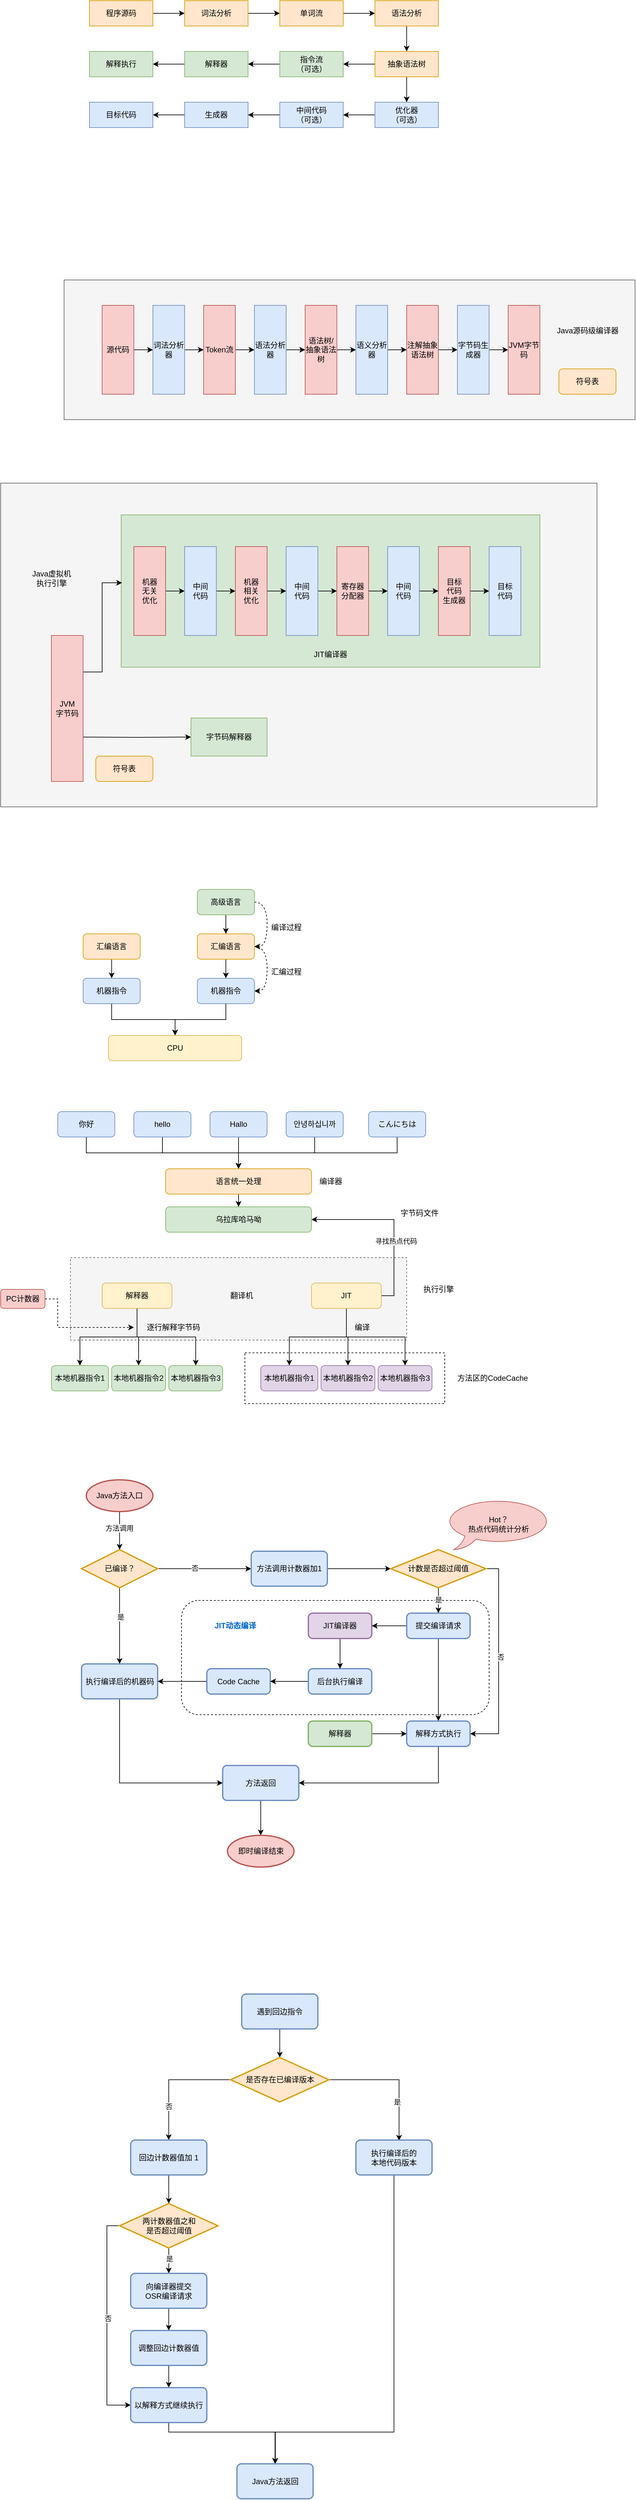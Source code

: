 <mxfile version="13.6.2" type="device"><diagram id="go1gYkBNi7mekRyV2t31" name="Page-1"><mxGraphModel dx="1216" dy="891" grid="1" gridSize="10" guides="1" tooltips="1" connect="1" arrows="1" fold="1" page="1" pageScale="1" pageWidth="2339" pageHeight="3300" math="0" shadow="0"><root><mxCell id="0"/><mxCell id="1" parent="0"/><mxCell id="W1w1KUkPGhlVldl9kh1I-125" value="" style="rounded=1;whiteSpace=wrap;html=1;dashed=1;fillColor=none;" vertex="1" parent="1"><mxGeometry x="335" y="2720" width="485" height="180" as="geometry"/></mxCell><mxCell id="W1w1KUkPGhlVldl9kh1I-91" value="" style="rounded=0;whiteSpace=wrap;html=1;dashed=1;" vertex="1" parent="1"><mxGeometry x="435" y="2330" width="315" height="80" as="geometry"/></mxCell><mxCell id="W1w1KUkPGhlVldl9kh1I-65" value="" style="rounded=0;whiteSpace=wrap;html=1;fillColor=#f5f5f5;strokeColor=#666666;fontColor=#333333;dashed=1;" vertex="1" parent="1"><mxGeometry x="160" y="2180" width="530" height="130" as="geometry"/></mxCell><mxCell id="W1w1KUkPGhlVldl9kh1I-28" value="" style="rounded=0;whiteSpace=wrap;html=1;fillColor=#f5f5f5;strokeColor=#666666;fontColor=#333333;" vertex="1" parent="1"><mxGeometry x="50" y="960" width="940" height="510" as="geometry"/></mxCell><mxCell id="W1w1KUkPGhlVldl9kh1I-18" value="" style="rounded=0;whiteSpace=wrap;html=1;fillColor=#d5e8d4;strokeColor=#82b366;" vertex="1" parent="1"><mxGeometry x="240" y="1010" width="660" height="240" as="geometry"/></mxCell><mxCell id="okV5NmHSchPtmJ52zsHj-53" value="" style="rounded=0;whiteSpace=wrap;html=1;fillColor=#f5f5f5;strokeColor=#666666;fontColor=#333333;" parent="1" vertex="1"><mxGeometry x="150" y="640" width="900" height="220" as="geometry"/></mxCell><mxCell id="okV5NmHSchPtmJ52zsHj-15" style="edgeStyle=orthogonalEdgeStyle;rounded=0;orthogonalLoop=1;jettySize=auto;html=1;exitX=1;exitY=0.5;exitDx=0;exitDy=0;entryX=0;entryY=0.5;entryDx=0;entryDy=0;" parent="1" source="okV5NmHSchPtmJ52zsHj-1" target="okV5NmHSchPtmJ52zsHj-4" edge="1"><mxGeometry relative="1" as="geometry"/></mxCell><mxCell id="okV5NmHSchPtmJ52zsHj-1" value="程序源码" style="rounded=0;whiteSpace=wrap;html=1;fillColor=#ffe6cc;strokeColor=#d79b00;" parent="1" vertex="1"><mxGeometry x="190" y="200" width="100" height="40" as="geometry"/></mxCell><mxCell id="okV5NmHSchPtmJ52zsHj-16" style="edgeStyle=orthogonalEdgeStyle;rounded=0;orthogonalLoop=1;jettySize=auto;html=1;exitX=1;exitY=0.5;exitDx=0;exitDy=0;entryX=0;entryY=0.5;entryDx=0;entryDy=0;" parent="1" source="okV5NmHSchPtmJ52zsHj-4" target="okV5NmHSchPtmJ52zsHj-5" edge="1"><mxGeometry relative="1" as="geometry"/></mxCell><mxCell id="okV5NmHSchPtmJ52zsHj-4" value="词法分析" style="rounded=0;whiteSpace=wrap;html=1;fillColor=#ffe6cc;strokeColor=#d79b00;" parent="1" vertex="1"><mxGeometry x="340" y="200" width="100" height="40" as="geometry"/></mxCell><mxCell id="okV5NmHSchPtmJ52zsHj-17" style="edgeStyle=orthogonalEdgeStyle;rounded=0;orthogonalLoop=1;jettySize=auto;html=1;exitX=1;exitY=0.5;exitDx=0;exitDy=0;entryX=0;entryY=0.5;entryDx=0;entryDy=0;" parent="1" source="okV5NmHSchPtmJ52zsHj-5" target="okV5NmHSchPtmJ52zsHj-6" edge="1"><mxGeometry relative="1" as="geometry"/></mxCell><mxCell id="okV5NmHSchPtmJ52zsHj-5" value="单词流" style="rounded=0;whiteSpace=wrap;html=1;fillColor=#ffe6cc;strokeColor=#d79b00;" parent="1" vertex="1"><mxGeometry x="490" y="200" width="100" height="40" as="geometry"/></mxCell><mxCell id="okV5NmHSchPtmJ52zsHj-18" style="edgeStyle=orthogonalEdgeStyle;rounded=0;orthogonalLoop=1;jettySize=auto;html=1;exitX=0.5;exitY=1;exitDx=0;exitDy=0;entryX=0.5;entryY=0;entryDx=0;entryDy=0;" parent="1" source="okV5NmHSchPtmJ52zsHj-6" target="okV5NmHSchPtmJ52zsHj-7" edge="1"><mxGeometry relative="1" as="geometry"/></mxCell><mxCell id="okV5NmHSchPtmJ52zsHj-6" value="语法分析" style="rounded=0;whiteSpace=wrap;html=1;fillColor=#ffe6cc;strokeColor=#d79b00;" parent="1" vertex="1"><mxGeometry x="640" y="200" width="100" height="40" as="geometry"/></mxCell><mxCell id="okV5NmHSchPtmJ52zsHj-19" style="edgeStyle=orthogonalEdgeStyle;rounded=0;orthogonalLoop=1;jettySize=auto;html=1;exitX=0;exitY=0.5;exitDx=0;exitDy=0;entryX=1;entryY=0.5;entryDx=0;entryDy=0;" parent="1" source="okV5NmHSchPtmJ52zsHj-7" target="okV5NmHSchPtmJ52zsHj-8" edge="1"><mxGeometry relative="1" as="geometry"/></mxCell><mxCell id="okV5NmHSchPtmJ52zsHj-22" value="" style="edgeStyle=orthogonalEdgeStyle;rounded=0;orthogonalLoop=1;jettySize=auto;html=1;" parent="1" source="okV5NmHSchPtmJ52zsHj-7" target="okV5NmHSchPtmJ52zsHj-14" edge="1"><mxGeometry relative="1" as="geometry"/></mxCell><mxCell id="okV5NmHSchPtmJ52zsHj-7" value="抽象语法树" style="rounded=0;whiteSpace=wrap;html=1;fillColor=#ffe6cc;strokeColor=#d79b00;" parent="1" vertex="1"><mxGeometry x="640" y="280" width="100" height="40" as="geometry"/></mxCell><mxCell id="okV5NmHSchPtmJ52zsHj-20" value="" style="edgeStyle=orthogonalEdgeStyle;rounded=0;orthogonalLoop=1;jettySize=auto;html=1;" parent="1" source="okV5NmHSchPtmJ52zsHj-8" target="okV5NmHSchPtmJ52zsHj-9" edge="1"><mxGeometry relative="1" as="geometry"/></mxCell><mxCell id="okV5NmHSchPtmJ52zsHj-8" value="指令流&lt;br&gt;（可选）" style="rounded=0;whiteSpace=wrap;html=1;fillColor=#d5e8d4;strokeColor=#82b366;" parent="1" vertex="1"><mxGeometry x="490" y="280" width="100" height="40" as="geometry"/></mxCell><mxCell id="okV5NmHSchPtmJ52zsHj-21" value="" style="edgeStyle=orthogonalEdgeStyle;rounded=0;orthogonalLoop=1;jettySize=auto;html=1;" parent="1" source="okV5NmHSchPtmJ52zsHj-9" target="okV5NmHSchPtmJ52zsHj-10" edge="1"><mxGeometry relative="1" as="geometry"/></mxCell><mxCell id="okV5NmHSchPtmJ52zsHj-9" value="解释器" style="rounded=0;whiteSpace=wrap;html=1;fillColor=#d5e8d4;strokeColor=#82b366;" parent="1" vertex="1"><mxGeometry x="340" y="280" width="100" height="40" as="geometry"/></mxCell><mxCell id="okV5NmHSchPtmJ52zsHj-10" value="解释执行" style="rounded=0;whiteSpace=wrap;html=1;fillColor=#d5e8d4;strokeColor=#82b366;" parent="1" vertex="1"><mxGeometry x="190" y="280" width="100" height="40" as="geometry"/></mxCell><mxCell id="okV5NmHSchPtmJ52zsHj-11" value="目标代码" style="rounded=0;whiteSpace=wrap;html=1;fillColor=#dae8fc;strokeColor=#6c8ebf;" parent="1" vertex="1"><mxGeometry x="190" y="360" width="100" height="40" as="geometry"/></mxCell><mxCell id="okV5NmHSchPtmJ52zsHj-25" value="" style="edgeStyle=orthogonalEdgeStyle;rounded=0;orthogonalLoop=1;jettySize=auto;html=1;" parent="1" source="okV5NmHSchPtmJ52zsHj-12" target="okV5NmHSchPtmJ52zsHj-11" edge="1"><mxGeometry relative="1" as="geometry"/></mxCell><mxCell id="okV5NmHSchPtmJ52zsHj-12" value="生成器" style="rounded=0;whiteSpace=wrap;html=1;fillColor=#dae8fc;strokeColor=#6c8ebf;" parent="1" vertex="1"><mxGeometry x="340" y="360" width="100" height="40" as="geometry"/></mxCell><mxCell id="okV5NmHSchPtmJ52zsHj-24" value="" style="edgeStyle=orthogonalEdgeStyle;rounded=0;orthogonalLoop=1;jettySize=auto;html=1;" parent="1" source="okV5NmHSchPtmJ52zsHj-13" target="okV5NmHSchPtmJ52zsHj-12" edge="1"><mxGeometry relative="1" as="geometry"/></mxCell><mxCell id="okV5NmHSchPtmJ52zsHj-13" value="中间代码&lt;br&gt;（可选）" style="rounded=0;whiteSpace=wrap;html=1;fillColor=#dae8fc;strokeColor=#6c8ebf;" parent="1" vertex="1"><mxGeometry x="490" y="360" width="100" height="40" as="geometry"/></mxCell><mxCell id="okV5NmHSchPtmJ52zsHj-23" value="" style="edgeStyle=orthogonalEdgeStyle;rounded=0;orthogonalLoop=1;jettySize=auto;html=1;" parent="1" source="okV5NmHSchPtmJ52zsHj-14" target="okV5NmHSchPtmJ52zsHj-13" edge="1"><mxGeometry relative="1" as="geometry"/></mxCell><mxCell id="okV5NmHSchPtmJ52zsHj-14" value="优化器&lt;br&gt;（可选）" style="rounded=0;whiteSpace=wrap;html=1;fillColor=#dae8fc;strokeColor=#6c8ebf;" parent="1" vertex="1"><mxGeometry x="640" y="360" width="100" height="40" as="geometry"/></mxCell><mxCell id="okV5NmHSchPtmJ52zsHj-43" style="edgeStyle=orthogonalEdgeStyle;rounded=0;orthogonalLoop=1;jettySize=auto;html=1;exitX=1;exitY=0.5;exitDx=0;exitDy=0;entryX=0;entryY=0.5;entryDx=0;entryDy=0;" parent="1" source="okV5NmHSchPtmJ52zsHj-26" target="okV5NmHSchPtmJ52zsHj-27" edge="1"><mxGeometry relative="1" as="geometry"/></mxCell><mxCell id="okV5NmHSchPtmJ52zsHj-26" value="源代码" style="rounded=0;whiteSpace=wrap;html=1;fillColor=#f8cecc;strokeColor=#b85450;" parent="1" vertex="1"><mxGeometry x="210" y="680" width="50" height="140" as="geometry"/></mxCell><mxCell id="okV5NmHSchPtmJ52zsHj-44" style="edgeStyle=orthogonalEdgeStyle;rounded=0;orthogonalLoop=1;jettySize=auto;html=1;exitX=1;exitY=0.5;exitDx=0;exitDy=0;entryX=0;entryY=0.5;entryDx=0;entryDy=0;" parent="1" source="okV5NmHSchPtmJ52zsHj-27" target="okV5NmHSchPtmJ52zsHj-28" edge="1"><mxGeometry relative="1" as="geometry"/></mxCell><mxCell id="okV5NmHSchPtmJ52zsHj-27" value="词法分析器" style="rounded=0;whiteSpace=wrap;html=1;fillColor=#dae8fc;strokeColor=#6c8ebf;" parent="1" vertex="1"><mxGeometry x="290" y="680" width="50" height="140" as="geometry"/></mxCell><mxCell id="okV5NmHSchPtmJ52zsHj-45" style="edgeStyle=orthogonalEdgeStyle;rounded=0;orthogonalLoop=1;jettySize=auto;html=1;exitX=1;exitY=0.5;exitDx=0;exitDy=0;entryX=0;entryY=0.5;entryDx=0;entryDy=0;" parent="1" source="okV5NmHSchPtmJ52zsHj-28" target="okV5NmHSchPtmJ52zsHj-29" edge="1"><mxGeometry relative="1" as="geometry"/></mxCell><mxCell id="okV5NmHSchPtmJ52zsHj-28" value="Token流" style="rounded=0;whiteSpace=wrap;html=1;fillColor=#f8cecc;strokeColor=#b85450;" parent="1" vertex="1"><mxGeometry x="370" y="680" width="50" height="140" as="geometry"/></mxCell><mxCell id="okV5NmHSchPtmJ52zsHj-46" style="edgeStyle=orthogonalEdgeStyle;rounded=0;orthogonalLoop=1;jettySize=auto;html=1;exitX=1;exitY=0.5;exitDx=0;exitDy=0;entryX=0;entryY=0.5;entryDx=0;entryDy=0;" parent="1" source="okV5NmHSchPtmJ52zsHj-29" target="okV5NmHSchPtmJ52zsHj-30" edge="1"><mxGeometry relative="1" as="geometry"/></mxCell><mxCell id="okV5NmHSchPtmJ52zsHj-29" value="语法分析器" style="rounded=0;whiteSpace=wrap;html=1;fillColor=#dae8fc;strokeColor=#6c8ebf;" parent="1" vertex="1"><mxGeometry x="450" y="680" width="50" height="140" as="geometry"/></mxCell><mxCell id="okV5NmHSchPtmJ52zsHj-47" style="edgeStyle=orthogonalEdgeStyle;rounded=0;orthogonalLoop=1;jettySize=auto;html=1;exitX=1;exitY=0.5;exitDx=0;exitDy=0;entryX=0;entryY=0.5;entryDx=0;entryDy=0;" parent="1" source="okV5NmHSchPtmJ52zsHj-30" target="okV5NmHSchPtmJ52zsHj-31" edge="1"><mxGeometry relative="1" as="geometry"/></mxCell><mxCell id="okV5NmHSchPtmJ52zsHj-30" value="语法树/抽象语法树" style="rounded=0;whiteSpace=wrap;html=1;fillColor=#f8cecc;strokeColor=#b85450;" parent="1" vertex="1"><mxGeometry x="530" y="680" width="50" height="140" as="geometry"/></mxCell><mxCell id="okV5NmHSchPtmJ52zsHj-48" style="edgeStyle=orthogonalEdgeStyle;rounded=0;orthogonalLoop=1;jettySize=auto;html=1;exitX=1;exitY=0.5;exitDx=0;exitDy=0;entryX=0;entryY=0.5;entryDx=0;entryDy=0;" parent="1" source="okV5NmHSchPtmJ52zsHj-31" target="okV5NmHSchPtmJ52zsHj-32" edge="1"><mxGeometry relative="1" as="geometry"/></mxCell><mxCell id="okV5NmHSchPtmJ52zsHj-31" value="语义分析器" style="rounded=0;whiteSpace=wrap;html=1;fillColor=#dae8fc;strokeColor=#6c8ebf;" parent="1" vertex="1"><mxGeometry x="610" y="680" width="50" height="140" as="geometry"/></mxCell><mxCell id="okV5NmHSchPtmJ52zsHj-49" style="edgeStyle=orthogonalEdgeStyle;rounded=0;orthogonalLoop=1;jettySize=auto;html=1;exitX=1;exitY=0.5;exitDx=0;exitDy=0;entryX=0;entryY=0.5;entryDx=0;entryDy=0;" parent="1" source="okV5NmHSchPtmJ52zsHj-32" target="okV5NmHSchPtmJ52zsHj-33" edge="1"><mxGeometry relative="1" as="geometry"/></mxCell><mxCell id="okV5NmHSchPtmJ52zsHj-32" value="注解抽象语法树" style="rounded=0;whiteSpace=wrap;html=1;fillColor=#f8cecc;strokeColor=#b85450;" parent="1" vertex="1"><mxGeometry x="690" y="680" width="50" height="140" as="geometry"/></mxCell><mxCell id="okV5NmHSchPtmJ52zsHj-50" style="edgeStyle=orthogonalEdgeStyle;rounded=0;orthogonalLoop=1;jettySize=auto;html=1;exitX=1;exitY=0.5;exitDx=0;exitDy=0;entryX=0;entryY=0.5;entryDx=0;entryDy=0;" parent="1" source="okV5NmHSchPtmJ52zsHj-33" target="okV5NmHSchPtmJ52zsHj-34" edge="1"><mxGeometry relative="1" as="geometry"/></mxCell><mxCell id="okV5NmHSchPtmJ52zsHj-33" value="字节码生成器" style="rounded=0;whiteSpace=wrap;html=1;fillColor=#dae8fc;strokeColor=#6c8ebf;" parent="1" vertex="1"><mxGeometry x="770" y="680" width="50" height="140" as="geometry"/></mxCell><mxCell id="okV5NmHSchPtmJ52zsHj-34" value="JVM字节码" style="rounded=0;whiteSpace=wrap;html=1;fillColor=#f8cecc;strokeColor=#b85450;" parent="1" vertex="1"><mxGeometry x="850" y="680" width="50" height="140" as="geometry"/></mxCell><mxCell id="okV5NmHSchPtmJ52zsHj-51" value="Java源码级编译器" style="text;html=1;align=center;verticalAlign=middle;resizable=0;points=[];autosize=1;" parent="1" vertex="1"><mxGeometry x="920" y="710" width="110" height="20" as="geometry"/></mxCell><mxCell id="okV5NmHSchPtmJ52zsHj-52" value="符号表" style="rounded=1;whiteSpace=wrap;html=1;fillColor=#ffe6cc;strokeColor=#d79b00;" parent="1" vertex="1"><mxGeometry x="930" y="780" width="90" height="40" as="geometry"/></mxCell><mxCell id="W1w1KUkPGhlVldl9kh1I-1" style="edgeStyle=orthogonalEdgeStyle;rounded=0;orthogonalLoop=1;jettySize=auto;html=1;exitX=1;exitY=0.5;exitDx=0;exitDy=0;entryX=0;entryY=0.5;entryDx=0;entryDy=0;" edge="1" parent="1" source="W1w1KUkPGhlVldl9kh1I-2" target="W1w1KUkPGhlVldl9kh1I-4"><mxGeometry relative="1" as="geometry"/></mxCell><mxCell id="W1w1KUkPGhlVldl9kh1I-2" value="机器&lt;br&gt;无关&lt;br&gt;优化" style="rounded=0;whiteSpace=wrap;html=1;fillColor=#f8cecc;strokeColor=#b85450;" vertex="1" parent="1"><mxGeometry x="260" y="1060" width="50" height="140" as="geometry"/></mxCell><mxCell id="W1w1KUkPGhlVldl9kh1I-3" style="edgeStyle=orthogonalEdgeStyle;rounded=0;orthogonalLoop=1;jettySize=auto;html=1;exitX=1;exitY=0.5;exitDx=0;exitDy=0;entryX=0;entryY=0.5;entryDx=0;entryDy=0;" edge="1" parent="1" source="W1w1KUkPGhlVldl9kh1I-4" target="W1w1KUkPGhlVldl9kh1I-6"><mxGeometry relative="1" as="geometry"/></mxCell><mxCell id="W1w1KUkPGhlVldl9kh1I-4" value="中间&lt;br&gt;代码" style="rounded=0;whiteSpace=wrap;html=1;fillColor=#dae8fc;strokeColor=#6c8ebf;" vertex="1" parent="1"><mxGeometry x="340" y="1060" width="50" height="140" as="geometry"/></mxCell><mxCell id="W1w1KUkPGhlVldl9kh1I-5" style="edgeStyle=orthogonalEdgeStyle;rounded=0;orthogonalLoop=1;jettySize=auto;html=1;exitX=1;exitY=0.5;exitDx=0;exitDy=0;entryX=0;entryY=0.5;entryDx=0;entryDy=0;" edge="1" parent="1" source="W1w1KUkPGhlVldl9kh1I-6" target="W1w1KUkPGhlVldl9kh1I-8"><mxGeometry relative="1" as="geometry"/></mxCell><mxCell id="W1w1KUkPGhlVldl9kh1I-6" value="机器&lt;br&gt;相关&lt;br&gt;优化" style="rounded=0;whiteSpace=wrap;html=1;fillColor=#f8cecc;strokeColor=#b85450;" vertex="1" parent="1"><mxGeometry x="420" y="1060" width="50" height="140" as="geometry"/></mxCell><mxCell id="W1w1KUkPGhlVldl9kh1I-7" style="edgeStyle=orthogonalEdgeStyle;rounded=0;orthogonalLoop=1;jettySize=auto;html=1;exitX=1;exitY=0.5;exitDx=0;exitDy=0;entryX=0;entryY=0.5;entryDx=0;entryDy=0;" edge="1" parent="1" source="W1w1KUkPGhlVldl9kh1I-8" target="W1w1KUkPGhlVldl9kh1I-10"><mxGeometry relative="1" as="geometry"/></mxCell><mxCell id="W1w1KUkPGhlVldl9kh1I-8" value="中间&lt;br&gt;代码" style="rounded=0;whiteSpace=wrap;html=1;fillColor=#dae8fc;strokeColor=#6c8ebf;" vertex="1" parent="1"><mxGeometry x="500" y="1060" width="50" height="140" as="geometry"/></mxCell><mxCell id="W1w1KUkPGhlVldl9kh1I-9" style="edgeStyle=orthogonalEdgeStyle;rounded=0;orthogonalLoop=1;jettySize=auto;html=1;exitX=1;exitY=0.5;exitDx=0;exitDy=0;entryX=0;entryY=0.5;entryDx=0;entryDy=0;" edge="1" parent="1" source="W1w1KUkPGhlVldl9kh1I-10" target="W1w1KUkPGhlVldl9kh1I-12"><mxGeometry relative="1" as="geometry"/></mxCell><mxCell id="W1w1KUkPGhlVldl9kh1I-10" value="寄存器&lt;br&gt;分配器" style="rounded=0;whiteSpace=wrap;html=1;fillColor=#f8cecc;strokeColor=#b85450;" vertex="1" parent="1"><mxGeometry x="580" y="1060" width="50" height="140" as="geometry"/></mxCell><mxCell id="W1w1KUkPGhlVldl9kh1I-11" style="edgeStyle=orthogonalEdgeStyle;rounded=0;orthogonalLoop=1;jettySize=auto;html=1;exitX=1;exitY=0.5;exitDx=0;exitDy=0;entryX=0;entryY=0.5;entryDx=0;entryDy=0;" edge="1" parent="1" source="W1w1KUkPGhlVldl9kh1I-12" target="W1w1KUkPGhlVldl9kh1I-14"><mxGeometry relative="1" as="geometry"/></mxCell><mxCell id="W1w1KUkPGhlVldl9kh1I-12" value="中间&lt;br&gt;代码" style="rounded=0;whiteSpace=wrap;html=1;fillColor=#dae8fc;strokeColor=#6c8ebf;" vertex="1" parent="1"><mxGeometry x="660" y="1060" width="50" height="140" as="geometry"/></mxCell><mxCell id="W1w1KUkPGhlVldl9kh1I-13" style="edgeStyle=orthogonalEdgeStyle;rounded=0;orthogonalLoop=1;jettySize=auto;html=1;exitX=1;exitY=0.5;exitDx=0;exitDy=0;entryX=0;entryY=0.5;entryDx=0;entryDy=0;" edge="1" parent="1" source="W1w1KUkPGhlVldl9kh1I-14" target="W1w1KUkPGhlVldl9kh1I-16"><mxGeometry relative="1" as="geometry"/></mxCell><mxCell id="W1w1KUkPGhlVldl9kh1I-14" value="目标&lt;br&gt;代码&lt;br&gt;生成器" style="rounded=0;whiteSpace=wrap;html=1;fillColor=#f8cecc;strokeColor=#b85450;" vertex="1" parent="1"><mxGeometry x="740" y="1060" width="50" height="140" as="geometry"/></mxCell><mxCell id="W1w1KUkPGhlVldl9kh1I-16" value="目标&lt;br&gt;代码" style="rounded=0;whiteSpace=wrap;html=1;fillColor=#dae8fc;strokeColor=#6c8ebf;" vertex="1" parent="1"><mxGeometry x="820" y="1060" width="50" height="140" as="geometry"/></mxCell><mxCell id="W1w1KUkPGhlVldl9kh1I-19" value="JIT编译器" style="text;html=1;strokeColor=none;fillColor=none;align=center;verticalAlign=middle;whiteSpace=wrap;rounded=0;" vertex="1" parent="1"><mxGeometry x="535" y="1220" width="70" height="20" as="geometry"/></mxCell><mxCell id="W1w1KUkPGhlVldl9kh1I-21" style="edgeStyle=orthogonalEdgeStyle;rounded=0;orthogonalLoop=1;jettySize=auto;html=1;exitX=1;exitY=0.25;exitDx=0;exitDy=0;entryX=0.002;entryY=0.446;entryDx=0;entryDy=0;entryPerimeter=0;" edge="1" parent="1" source="W1w1KUkPGhlVldl9kh1I-20" target="W1w1KUkPGhlVldl9kh1I-18"><mxGeometry relative="1" as="geometry"/></mxCell><mxCell id="W1w1KUkPGhlVldl9kh1I-25" style="edgeStyle=orthogonalEdgeStyle;rounded=0;orthogonalLoop=1;jettySize=auto;html=1;entryX=0;entryY=0.5;entryDx=0;entryDy=0;" edge="1" parent="1" target="W1w1KUkPGhlVldl9kh1I-22"><mxGeometry relative="1" as="geometry"><mxPoint x="179" y="1360" as="sourcePoint"/></mxGeometry></mxCell><mxCell id="W1w1KUkPGhlVldl9kh1I-20" value="JVM&lt;br&gt;字节码" style="rounded=0;whiteSpace=wrap;html=1;fillColor=#f8cecc;strokeColor=#b85450;" vertex="1" parent="1"><mxGeometry x="130" y="1200" width="50" height="230" as="geometry"/></mxCell><mxCell id="W1w1KUkPGhlVldl9kh1I-22" value="字节码解释器" style="rounded=0;whiteSpace=wrap;html=1;fillColor=#d5e8d4;strokeColor=#82b366;" vertex="1" parent="1"><mxGeometry x="350" y="1330" width="120" height="60" as="geometry"/></mxCell><mxCell id="W1w1KUkPGhlVldl9kh1I-26" value="符号表" style="rounded=1;whiteSpace=wrap;html=1;fillColor=#ffe6cc;strokeColor=#d79b00;" vertex="1" parent="1"><mxGeometry x="200" y="1390" width="90" height="40" as="geometry"/></mxCell><mxCell id="W1w1KUkPGhlVldl9kh1I-27" value="Java虚拟机&lt;br&gt;执行引擎" style="text;html=1;align=center;verticalAlign=middle;resizable=0;points=[];autosize=1;" vertex="1" parent="1"><mxGeometry x="90" y="1095" width="80" height="30" as="geometry"/></mxCell><mxCell id="W1w1KUkPGhlVldl9kh1I-34" value="" style="edgeStyle=orthogonalEdgeStyle;rounded=0;orthogonalLoop=1;jettySize=auto;html=1;" edge="1" parent="1" source="W1w1KUkPGhlVldl9kh1I-29" target="W1w1KUkPGhlVldl9kh1I-30"><mxGeometry relative="1" as="geometry"/></mxCell><mxCell id="W1w1KUkPGhlVldl9kh1I-29" value="汇编语言" style="rounded=1;whiteSpace=wrap;html=1;fillColor=#ffe6cc;strokeColor=#d79b00;" vertex="1" parent="1"><mxGeometry x="180" y="1670" width="90" height="40" as="geometry"/></mxCell><mxCell id="W1w1KUkPGhlVldl9kh1I-43" style="edgeStyle=orthogonalEdgeStyle;rounded=0;orthogonalLoop=1;jettySize=auto;html=1;exitX=0.5;exitY=1;exitDx=0;exitDy=0;entryX=0.5;entryY=0;entryDx=0;entryDy=0;" edge="1" parent="1" source="W1w1KUkPGhlVldl9kh1I-30" target="W1w1KUkPGhlVldl9kh1I-42"><mxGeometry relative="1" as="geometry"/></mxCell><mxCell id="W1w1KUkPGhlVldl9kh1I-30" value="机器指令" style="rounded=1;whiteSpace=wrap;html=1;fillColor=#dae8fc;strokeColor=#6c8ebf;" vertex="1" parent="1"><mxGeometry x="180" y="1740" width="90" height="40" as="geometry"/></mxCell><mxCell id="W1w1KUkPGhlVldl9kh1I-35" value="" style="edgeStyle=orthogonalEdgeStyle;rounded=0;orthogonalLoop=1;jettySize=auto;html=1;" edge="1" parent="1" source="W1w1KUkPGhlVldl9kh1I-31" target="W1w1KUkPGhlVldl9kh1I-33"><mxGeometry relative="1" as="geometry"/></mxCell><mxCell id="W1w1KUkPGhlVldl9kh1I-39" style="edgeStyle=orthogonalEdgeStyle;curved=1;rounded=0;orthogonalLoop=1;jettySize=auto;html=1;exitX=1;exitY=0.5;exitDx=0;exitDy=0;entryX=1;entryY=0.5;entryDx=0;entryDy=0;dashed=1;" edge="1" parent="1" source="W1w1KUkPGhlVldl9kh1I-31" target="W1w1KUkPGhlVldl9kh1I-33"><mxGeometry relative="1" as="geometry"/></mxCell><mxCell id="W1w1KUkPGhlVldl9kh1I-31" value="汇编语言" style="rounded=1;whiteSpace=wrap;html=1;fillColor=#ffe6cc;strokeColor=#d79b00;" vertex="1" parent="1"><mxGeometry x="360" y="1670" width="90" height="40" as="geometry"/></mxCell><mxCell id="W1w1KUkPGhlVldl9kh1I-37" style="edgeStyle=orthogonalEdgeStyle;rounded=0;orthogonalLoop=1;jettySize=auto;html=1;exitX=0.5;exitY=1;exitDx=0;exitDy=0;entryX=0.5;entryY=0;entryDx=0;entryDy=0;" edge="1" parent="1" source="W1w1KUkPGhlVldl9kh1I-32" target="W1w1KUkPGhlVldl9kh1I-31"><mxGeometry relative="1" as="geometry"/></mxCell><mxCell id="W1w1KUkPGhlVldl9kh1I-38" style="edgeStyle=orthogonalEdgeStyle;rounded=0;orthogonalLoop=1;jettySize=auto;html=1;exitX=1;exitY=0.5;exitDx=0;exitDy=0;entryX=1;entryY=0.5;entryDx=0;entryDy=0;curved=1;dashed=1;" edge="1" parent="1" source="W1w1KUkPGhlVldl9kh1I-32" target="W1w1KUkPGhlVldl9kh1I-31"><mxGeometry relative="1" as="geometry"/></mxCell><mxCell id="W1w1KUkPGhlVldl9kh1I-32" value="高级语言" style="rounded=1;whiteSpace=wrap;html=1;fillColor=#d5e8d4;strokeColor=#82b366;" vertex="1" parent="1"><mxGeometry x="360" y="1600" width="90" height="40" as="geometry"/></mxCell><mxCell id="W1w1KUkPGhlVldl9kh1I-44" style="edgeStyle=orthogonalEdgeStyle;rounded=0;orthogonalLoop=1;jettySize=auto;html=1;exitX=0.5;exitY=1;exitDx=0;exitDy=0;entryX=0.5;entryY=0;entryDx=0;entryDy=0;" edge="1" parent="1" source="W1w1KUkPGhlVldl9kh1I-33" target="W1w1KUkPGhlVldl9kh1I-42"><mxGeometry relative="1" as="geometry"/></mxCell><mxCell id="W1w1KUkPGhlVldl9kh1I-33" value="机器指令" style="rounded=1;whiteSpace=wrap;html=1;fillColor=#dae8fc;strokeColor=#6c8ebf;" vertex="1" parent="1"><mxGeometry x="360" y="1740" width="90" height="40" as="geometry"/></mxCell><mxCell id="W1w1KUkPGhlVldl9kh1I-40" value="编译过程" style="text;html=1;align=center;verticalAlign=middle;resizable=0;points=[];autosize=1;" vertex="1" parent="1"><mxGeometry x="470" y="1650" width="60" height="20" as="geometry"/></mxCell><mxCell id="W1w1KUkPGhlVldl9kh1I-41" value="汇编过程" style="text;html=1;align=center;verticalAlign=middle;resizable=0;points=[];autosize=1;" vertex="1" parent="1"><mxGeometry x="470" y="1720" width="60" height="20" as="geometry"/></mxCell><mxCell id="W1w1KUkPGhlVldl9kh1I-42" value="CPU" style="rounded=1;whiteSpace=wrap;html=1;fillColor=#fff2cc;strokeColor=#d6b656;" vertex="1" parent="1"><mxGeometry x="220" y="1830" width="210" height="40" as="geometry"/></mxCell><mxCell id="W1w1KUkPGhlVldl9kh1I-52" style="edgeStyle=orthogonalEdgeStyle;rounded=0;orthogonalLoop=1;jettySize=auto;html=1;exitX=0.5;exitY=1;exitDx=0;exitDy=0;entryX=0.5;entryY=0;entryDx=0;entryDy=0;" edge="1" parent="1" source="W1w1KUkPGhlVldl9kh1I-45" target="W1w1KUkPGhlVldl9kh1I-51"><mxGeometry relative="1" as="geometry"/></mxCell><mxCell id="W1w1KUkPGhlVldl9kh1I-45" value="你好" style="rounded=1;whiteSpace=wrap;html=1;fillColor=#dae8fc;strokeColor=#6c8ebf;" vertex="1" parent="1"><mxGeometry x="140" y="1950" width="90" height="40" as="geometry"/></mxCell><mxCell id="W1w1KUkPGhlVldl9kh1I-54" style="edgeStyle=orthogonalEdgeStyle;rounded=0;orthogonalLoop=1;jettySize=auto;html=1;exitX=0.5;exitY=1;exitDx=0;exitDy=0;entryX=0.5;entryY=0;entryDx=0;entryDy=0;" edge="1" parent="1" source="W1w1KUkPGhlVldl9kh1I-46" target="W1w1KUkPGhlVldl9kh1I-51"><mxGeometry relative="1" as="geometry"/></mxCell><mxCell id="W1w1KUkPGhlVldl9kh1I-46" value="hello" style="rounded=1;whiteSpace=wrap;html=1;fillColor=#dae8fc;strokeColor=#6c8ebf;" vertex="1" parent="1"><mxGeometry x="260" y="1950" width="90" height="40" as="geometry"/></mxCell><mxCell id="W1w1KUkPGhlVldl9kh1I-56" style="edgeStyle=orthogonalEdgeStyle;rounded=0;orthogonalLoop=1;jettySize=auto;html=1;exitX=0.5;exitY=1;exitDx=0;exitDy=0;" edge="1" parent="1" source="W1w1KUkPGhlVldl9kh1I-47" target="W1w1KUkPGhlVldl9kh1I-51"><mxGeometry relative="1" as="geometry"/></mxCell><mxCell id="W1w1KUkPGhlVldl9kh1I-47" value="Hallo" style="rounded=1;whiteSpace=wrap;html=1;fillColor=#dae8fc;strokeColor=#6c8ebf;" vertex="1" parent="1"><mxGeometry x="380" y="1950" width="90" height="40" as="geometry"/></mxCell><mxCell id="W1w1KUkPGhlVldl9kh1I-57" style="edgeStyle=orthogonalEdgeStyle;rounded=0;orthogonalLoop=1;jettySize=auto;html=1;exitX=0.5;exitY=1;exitDx=0;exitDy=0;entryX=0.5;entryY=0;entryDx=0;entryDy=0;" edge="1" parent="1" source="W1w1KUkPGhlVldl9kh1I-48" target="W1w1KUkPGhlVldl9kh1I-51"><mxGeometry relative="1" as="geometry"/></mxCell><mxCell id="W1w1KUkPGhlVldl9kh1I-48" value="안녕하십니까" style="rounded=1;whiteSpace=wrap;html=1;fillColor=#dae8fc;strokeColor=#6c8ebf;" vertex="1" parent="1"><mxGeometry x="500" y="1950" width="90" height="40" as="geometry"/></mxCell><mxCell id="W1w1KUkPGhlVldl9kh1I-59" style="edgeStyle=orthogonalEdgeStyle;rounded=0;orthogonalLoop=1;jettySize=auto;html=1;exitX=0.5;exitY=1;exitDx=0;exitDy=0;entryX=0.5;entryY=0;entryDx=0;entryDy=0;" edge="1" parent="1" source="W1w1KUkPGhlVldl9kh1I-50" target="W1w1KUkPGhlVldl9kh1I-51"><mxGeometry relative="1" as="geometry"/></mxCell><mxCell id="W1w1KUkPGhlVldl9kh1I-50" value="&lt;span&gt;こんにちは&lt;/span&gt;" style="rounded=1;whiteSpace=wrap;html=1;fillColor=#dae8fc;strokeColor=#6c8ebf;" vertex="1" parent="1"><mxGeometry x="630" y="1950" width="90" height="40" as="geometry"/></mxCell><mxCell id="W1w1KUkPGhlVldl9kh1I-61" value="" style="edgeStyle=orthogonalEdgeStyle;rounded=0;orthogonalLoop=1;jettySize=auto;html=1;" edge="1" parent="1" source="W1w1KUkPGhlVldl9kh1I-51" target="W1w1KUkPGhlVldl9kh1I-60"><mxGeometry relative="1" as="geometry"/></mxCell><mxCell id="W1w1KUkPGhlVldl9kh1I-51" value="语言统一处理" style="rounded=1;whiteSpace=wrap;html=1;fillColor=#ffe6cc;strokeColor=#d79b00;" vertex="1" parent="1"><mxGeometry x="310" y="2040" width="230" height="40" as="geometry"/></mxCell><mxCell id="W1w1KUkPGhlVldl9kh1I-60" value="乌拉库哈马呦" style="rounded=1;whiteSpace=wrap;html=1;fillColor=#d5e8d4;strokeColor=#82b366;" vertex="1" parent="1"><mxGeometry x="310" y="2100" width="230" height="40" as="geometry"/></mxCell><mxCell id="W1w1KUkPGhlVldl9kh1I-62" value="编译器" style="text;html=1;align=center;verticalAlign=middle;resizable=0;points=[];autosize=1;" vertex="1" parent="1"><mxGeometry x="545" y="2050" width="50" height="20" as="geometry"/></mxCell><mxCell id="W1w1KUkPGhlVldl9kh1I-78" value="" style="edgeStyle=orthogonalEdgeStyle;rounded=0;orthogonalLoop=1;jettySize=auto;html=1;" edge="1" parent="1" source="W1w1KUkPGhlVldl9kh1I-63" target="W1w1KUkPGhlVldl9kh1I-74"><mxGeometry relative="1" as="geometry"/></mxCell><mxCell id="W1w1KUkPGhlVldl9kh1I-79" style="edgeStyle=orthogonalEdgeStyle;rounded=0;orthogonalLoop=1;jettySize=auto;html=1;exitX=0.5;exitY=1;exitDx=0;exitDy=0;entryX=0.5;entryY=0;entryDx=0;entryDy=0;" edge="1" parent="1" source="W1w1KUkPGhlVldl9kh1I-63" target="W1w1KUkPGhlVldl9kh1I-73"><mxGeometry relative="1" as="geometry"/></mxCell><mxCell id="W1w1KUkPGhlVldl9kh1I-80" style="edgeStyle=orthogonalEdgeStyle;rounded=0;orthogonalLoop=1;jettySize=auto;html=1;exitX=0.5;exitY=1;exitDx=0;exitDy=0;entryX=0.5;entryY=0;entryDx=0;entryDy=0;" edge="1" parent="1" source="W1w1KUkPGhlVldl9kh1I-63" target="W1w1KUkPGhlVldl9kh1I-76"><mxGeometry relative="1" as="geometry"/></mxCell><mxCell id="W1w1KUkPGhlVldl9kh1I-63" value="解释器" style="rounded=1;whiteSpace=wrap;html=1;fillColor=#fff2cc;strokeColor=#d6b656;" vertex="1" parent="1"><mxGeometry x="210" y="2220" width="110" height="40" as="geometry"/></mxCell><mxCell id="W1w1KUkPGhlVldl9kh1I-69" style="edgeStyle=orthogonalEdgeStyle;rounded=0;orthogonalLoop=1;jettySize=auto;html=1;exitX=1;exitY=0.5;exitDx=0;exitDy=0;entryX=1;entryY=0.5;entryDx=0;entryDy=0;" edge="1" parent="1" source="W1w1KUkPGhlVldl9kh1I-64" target="W1w1KUkPGhlVldl9kh1I-60"><mxGeometry relative="1" as="geometry"/></mxCell><mxCell id="W1w1KUkPGhlVldl9kh1I-71" value="寻找热点代码" style="edgeLabel;html=1;align=center;verticalAlign=middle;resizable=0;points=[];" vertex="1" connectable="0" parent="W1w1KUkPGhlVldl9kh1I-69"><mxGeometry x="-0.215" y="-3" relative="1" as="geometry"><mxPoint as="offset"/></mxGeometry></mxCell><mxCell id="W1w1KUkPGhlVldl9kh1I-84" value="" style="edgeStyle=orthogonalEdgeStyle;rounded=0;orthogonalLoop=1;jettySize=auto;html=1;" edge="1" parent="1" source="W1w1KUkPGhlVldl9kh1I-64" target="W1w1KUkPGhlVldl9kh1I-82"><mxGeometry relative="1" as="geometry"/></mxCell><mxCell id="W1w1KUkPGhlVldl9kh1I-85" style="edgeStyle=orthogonalEdgeStyle;rounded=0;orthogonalLoop=1;jettySize=auto;html=1;exitX=0.5;exitY=1;exitDx=0;exitDy=0;" edge="1" parent="1" source="W1w1KUkPGhlVldl9kh1I-64" target="W1w1KUkPGhlVldl9kh1I-81"><mxGeometry relative="1" as="geometry"/></mxCell><mxCell id="W1w1KUkPGhlVldl9kh1I-86" style="edgeStyle=orthogonalEdgeStyle;rounded=0;orthogonalLoop=1;jettySize=auto;html=1;exitX=0.5;exitY=1;exitDx=0;exitDy=0;entryX=0.5;entryY=0;entryDx=0;entryDy=0;" edge="1" parent="1" source="W1w1KUkPGhlVldl9kh1I-64" target="W1w1KUkPGhlVldl9kh1I-83"><mxGeometry relative="1" as="geometry"/></mxCell><mxCell id="W1w1KUkPGhlVldl9kh1I-64" value="JIT" style="rounded=1;whiteSpace=wrap;html=1;fillColor=#fff2cc;strokeColor=#d6b656;" vertex="1" parent="1"><mxGeometry x="540" y="2220" width="110" height="40" as="geometry"/></mxCell><mxCell id="W1w1KUkPGhlVldl9kh1I-66" value="翻译机" style="text;html=1;strokeColor=none;fillColor=none;align=center;verticalAlign=middle;whiteSpace=wrap;rounded=0;" vertex="1" parent="1"><mxGeometry x="410" y="2230" width="40" height="20" as="geometry"/></mxCell><mxCell id="W1w1KUkPGhlVldl9kh1I-87" style="edgeStyle=orthogonalEdgeStyle;rounded=0;orthogonalLoop=1;jettySize=auto;html=1;exitX=1;exitY=0.5;exitDx=0;exitDy=0;entryX=0.189;entryY=0.846;entryDx=0;entryDy=0;entryPerimeter=0;dashed=1;" edge="1" parent="1" source="W1w1KUkPGhlVldl9kh1I-68" target="W1w1KUkPGhlVldl9kh1I-65"><mxGeometry relative="1" as="geometry"/></mxCell><mxCell id="W1w1KUkPGhlVldl9kh1I-68" value="PC计数器" style="rounded=1;whiteSpace=wrap;html=1;fillColor=#f8cecc;strokeColor=#b85450;" vertex="1" parent="1"><mxGeometry x="50" y="2230" width="70" height="30" as="geometry"/></mxCell><mxCell id="W1w1KUkPGhlVldl9kh1I-70" value="字节码文件" style="text;html=1;align=center;verticalAlign=middle;resizable=0;points=[];autosize=1;" vertex="1" parent="1"><mxGeometry x="670" y="2100" width="80" height="20" as="geometry"/></mxCell><mxCell id="W1w1KUkPGhlVldl9kh1I-72" value="执行引擎" style="text;html=1;align=center;verticalAlign=middle;resizable=0;points=[];autosize=1;" vertex="1" parent="1"><mxGeometry x="710" y="2220" width="60" height="20" as="geometry"/></mxCell><mxCell id="W1w1KUkPGhlVldl9kh1I-73" value="本地机器指令1" style="rounded=1;whiteSpace=wrap;html=1;fillColor=#d5e8d4;strokeColor=#82b366;" vertex="1" parent="1"><mxGeometry x="130" y="2350" width="90" height="40" as="geometry"/></mxCell><mxCell id="W1w1KUkPGhlVldl9kh1I-74" value="本地机器指令2" style="rounded=1;whiteSpace=wrap;html=1;fillColor=#d5e8d4;strokeColor=#82b366;" vertex="1" parent="1"><mxGeometry x="225" y="2350" width="85" height="40" as="geometry"/></mxCell><mxCell id="W1w1KUkPGhlVldl9kh1I-76" value="本地机器指令3" style="rounded=1;whiteSpace=wrap;html=1;fillColor=#d5e8d4;strokeColor=#82b366;" vertex="1" parent="1"><mxGeometry x="315" y="2350" width="85" height="40" as="geometry"/></mxCell><mxCell id="W1w1KUkPGhlVldl9kh1I-81" value="本地机器指令1" style="rounded=1;whiteSpace=wrap;html=1;fillColor=#e1d5e7;strokeColor=#9673a6;" vertex="1" parent="1"><mxGeometry x="460" y="2350" width="90" height="40" as="geometry"/></mxCell><mxCell id="W1w1KUkPGhlVldl9kh1I-82" value="本地机器指令2" style="rounded=1;whiteSpace=wrap;html=1;fillColor=#e1d5e7;strokeColor=#9673a6;" vertex="1" parent="1"><mxGeometry x="555" y="2350" width="85" height="40" as="geometry"/></mxCell><mxCell id="W1w1KUkPGhlVldl9kh1I-83" value="本地机器指令3" style="rounded=1;whiteSpace=wrap;html=1;fillColor=#e1d5e7;strokeColor=#9673a6;" vertex="1" parent="1"><mxGeometry x="645" y="2350" width="85" height="40" as="geometry"/></mxCell><mxCell id="W1w1KUkPGhlVldl9kh1I-88" value="逐行解释字节码" style="text;html=1;strokeColor=none;fillColor=none;align=center;verticalAlign=middle;whiteSpace=wrap;rounded=0;" vertex="1" parent="1"><mxGeometry x="275" y="2280" width="95" height="20" as="geometry"/></mxCell><mxCell id="W1w1KUkPGhlVldl9kh1I-89" value="编译" style="text;html=1;strokeColor=none;fillColor=none;align=center;verticalAlign=middle;whiteSpace=wrap;rounded=0;" vertex="1" parent="1"><mxGeometry x="600" y="2280" width="40" height="20" as="geometry"/></mxCell><mxCell id="W1w1KUkPGhlVldl9kh1I-90" value="方法区的CodeCache" style="text;html=1;align=center;verticalAlign=middle;resizable=0;points=[];autosize=1;" vertex="1" parent="1"><mxGeometry x="760" y="2360" width="130" height="20" as="geometry"/></mxCell><mxCell id="W1w1KUkPGhlVldl9kh1I-98" value="" style="edgeStyle=orthogonalEdgeStyle;rounded=0;orthogonalLoop=1;jettySize=auto;html=1;" edge="1" parent="1" source="W1w1KUkPGhlVldl9kh1I-93" target="W1w1KUkPGhlVldl9kh1I-97"><mxGeometry relative="1" as="geometry"/></mxCell><mxCell id="W1w1KUkPGhlVldl9kh1I-102" value="否" style="edgeLabel;html=1;align=center;verticalAlign=middle;resizable=0;points=[];" vertex="1" connectable="0" parent="W1w1KUkPGhlVldl9kh1I-98"><mxGeometry x="-0.216" y="1" relative="1" as="geometry"><mxPoint as="offset"/></mxGeometry></mxCell><mxCell id="W1w1KUkPGhlVldl9kh1I-100" value="" style="edgeStyle=orthogonalEdgeStyle;rounded=0;orthogonalLoop=1;jettySize=auto;html=1;" edge="1" parent="1" source="W1w1KUkPGhlVldl9kh1I-93" target="W1w1KUkPGhlVldl9kh1I-99"><mxGeometry relative="1" as="geometry"/></mxCell><mxCell id="W1w1KUkPGhlVldl9kh1I-101" value="是" style="edgeLabel;html=1;align=center;verticalAlign=middle;resizable=0;points=[];" vertex="1" connectable="0" parent="W1w1KUkPGhlVldl9kh1I-100"><mxGeometry x="-0.233" y="1" relative="1" as="geometry"><mxPoint as="offset"/></mxGeometry></mxCell><mxCell id="W1w1KUkPGhlVldl9kh1I-93" value="已编译？" style="strokeWidth=2;html=1;shape=mxgraph.flowchart.decision;whiteSpace=wrap;fillColor=#ffe6cc;strokeColor=#d79b00;" vertex="1" parent="1"><mxGeometry x="177.5" y="2640" width="120" height="60" as="geometry"/></mxCell><mxCell id="W1w1KUkPGhlVldl9kh1I-95" value="" style="edgeStyle=orthogonalEdgeStyle;rounded=0;orthogonalLoop=1;jettySize=auto;html=1;" edge="1" parent="1" source="W1w1KUkPGhlVldl9kh1I-94" target="W1w1KUkPGhlVldl9kh1I-93"><mxGeometry relative="1" as="geometry"/></mxCell><mxCell id="W1w1KUkPGhlVldl9kh1I-96" value="方法调用" style="edgeLabel;html=1;align=center;verticalAlign=middle;resizable=0;points=[];" vertex="1" connectable="0" parent="W1w1KUkPGhlVldl9kh1I-95"><mxGeometry x="-0.133" y="-1" relative="1" as="geometry"><mxPoint as="offset"/></mxGeometry></mxCell><mxCell id="W1w1KUkPGhlVldl9kh1I-94" value="Java方法入口" style="strokeWidth=2;html=1;shape=mxgraph.flowchart.start_2;whiteSpace=wrap;fillColor=#f8cecc;strokeColor=#b85450;" vertex="1" parent="1"><mxGeometry x="185" y="2530" width="105" height="50" as="geometry"/></mxCell><mxCell id="W1w1KUkPGhlVldl9kh1I-104" value="" style="edgeStyle=orthogonalEdgeStyle;rounded=0;orthogonalLoop=1;jettySize=auto;html=1;" edge="1" parent="1" source="W1w1KUkPGhlVldl9kh1I-97" target="W1w1KUkPGhlVldl9kh1I-103"><mxGeometry relative="1" as="geometry"/></mxCell><mxCell id="W1w1KUkPGhlVldl9kh1I-97" value="方法调用计数器加1" style="rounded=1;whiteSpace=wrap;html=1;absoluteArcSize=1;arcSize=14;strokeWidth=2;fillColor=#dae8fc;strokeColor=#6c8ebf;" vertex="1" parent="1"><mxGeometry x="445" y="2642.5" width="120" height="55" as="geometry"/></mxCell><mxCell id="W1w1KUkPGhlVldl9kh1I-107" style="edgeStyle=orthogonalEdgeStyle;rounded=0;orthogonalLoop=1;jettySize=auto;html=1;exitX=0.5;exitY=1;exitDx=0;exitDy=0;entryX=0;entryY=0.5;entryDx=0;entryDy=0;" edge="1" parent="1" source="W1w1KUkPGhlVldl9kh1I-99" target="W1w1KUkPGhlVldl9kh1I-106"><mxGeometry relative="1" as="geometry"/></mxCell><mxCell id="W1w1KUkPGhlVldl9kh1I-99" value="执行编译后的机器码" style="rounded=1;whiteSpace=wrap;html=1;absoluteArcSize=1;arcSize=14;strokeWidth=2;fillColor=#dae8fc;strokeColor=#6c8ebf;" vertex="1" parent="1"><mxGeometry x="177.5" y="2820" width="120" height="55" as="geometry"/></mxCell><mxCell id="W1w1KUkPGhlVldl9kh1I-118" value="" style="edgeStyle=orthogonalEdgeStyle;rounded=0;orthogonalLoop=1;jettySize=auto;html=1;" edge="1" parent="1" source="W1w1KUkPGhlVldl9kh1I-103" target="W1w1KUkPGhlVldl9kh1I-116"><mxGeometry relative="1" as="geometry"/></mxCell><mxCell id="W1w1KUkPGhlVldl9kh1I-119" value="是" style="edgeLabel;html=1;align=center;verticalAlign=middle;resizable=0;points=[];" vertex="1" connectable="0" parent="W1w1KUkPGhlVldl9kh1I-118"><mxGeometry x="-0.05" relative="1" as="geometry"><mxPoint as="offset"/></mxGeometry></mxCell><mxCell id="W1w1KUkPGhlVldl9kh1I-123" style="edgeStyle=orthogonalEdgeStyle;rounded=0;orthogonalLoop=1;jettySize=auto;html=1;exitX=1;exitY=0.5;exitDx=0;exitDy=0;exitPerimeter=0;entryX=1;entryY=0.5;entryDx=0;entryDy=0;" edge="1" parent="1" source="W1w1KUkPGhlVldl9kh1I-103" target="W1w1KUkPGhlVldl9kh1I-121"><mxGeometry relative="1" as="geometry"/></mxCell><mxCell id="W1w1KUkPGhlVldl9kh1I-127" value="否" style="edgeLabel;html=1;align=center;verticalAlign=middle;resizable=0;points=[];" vertex="1" connectable="0" parent="W1w1KUkPGhlVldl9kh1I-123"><mxGeometry x="-0.021" y="3" relative="1" as="geometry"><mxPoint as="offset"/></mxGeometry></mxCell><mxCell id="W1w1KUkPGhlVldl9kh1I-103" value="计数是否超过阈值" style="strokeWidth=2;html=1;shape=mxgraph.flowchart.decision;whiteSpace=wrap;fillColor=#ffe6cc;strokeColor=#d79b00;" vertex="1" parent="1"><mxGeometry x="665" y="2640" width="150" height="60" as="geometry"/></mxCell><mxCell id="W1w1KUkPGhlVldl9kh1I-105" value="Hot？&lt;br&gt;热点代码统计分析" style="whiteSpace=wrap;html=1;shape=mxgraph.basic.oval_callout;fillColor=#f8cecc;strokeColor=#b85450;" vertex="1" parent="1"><mxGeometry x="750" y="2560" width="170" height="80" as="geometry"/></mxCell><mxCell id="W1w1KUkPGhlVldl9kh1I-109" value="" style="edgeStyle=orthogonalEdgeStyle;rounded=0;orthogonalLoop=1;jettySize=auto;html=1;" edge="1" parent="1" source="W1w1KUkPGhlVldl9kh1I-106" target="W1w1KUkPGhlVldl9kh1I-108"><mxGeometry relative="1" as="geometry"/></mxCell><mxCell id="W1w1KUkPGhlVldl9kh1I-106" value="方法返回" style="rounded=1;whiteSpace=wrap;html=1;absoluteArcSize=1;arcSize=14;strokeWidth=2;fillColor=#dae8fc;strokeColor=#6c8ebf;" vertex="1" parent="1"><mxGeometry x="400" y="2980" width="120" height="55" as="geometry"/></mxCell><mxCell id="W1w1KUkPGhlVldl9kh1I-108" value="即时编译结束" style="strokeWidth=2;html=1;shape=mxgraph.flowchart.start_2;whiteSpace=wrap;fillColor=#f8cecc;strokeColor=#b85450;" vertex="1" parent="1"><mxGeometry x="407.5" y="3090" width="105" height="50" as="geometry"/></mxCell><mxCell id="W1w1KUkPGhlVldl9kh1I-111" value="" style="edgeStyle=orthogonalEdgeStyle;rounded=0;orthogonalLoop=1;jettySize=auto;html=1;" edge="1" parent="1" source="W1w1KUkPGhlVldl9kh1I-110" target="W1w1KUkPGhlVldl9kh1I-99"><mxGeometry relative="1" as="geometry"/></mxCell><mxCell id="W1w1KUkPGhlVldl9kh1I-110" value="Code Cache" style="rounded=1;whiteSpace=wrap;html=1;absoluteArcSize=1;arcSize=14;strokeWidth=2;fillColor=#dae8fc;strokeColor=#6c8ebf;" vertex="1" parent="1"><mxGeometry x="375" y="2827.5" width="100" height="40" as="geometry"/></mxCell><mxCell id="W1w1KUkPGhlVldl9kh1I-113" value="" style="edgeStyle=orthogonalEdgeStyle;rounded=0;orthogonalLoop=1;jettySize=auto;html=1;" edge="1" parent="1" source="W1w1KUkPGhlVldl9kh1I-112" target="W1w1KUkPGhlVldl9kh1I-110"><mxGeometry relative="1" as="geometry"/></mxCell><mxCell id="W1w1KUkPGhlVldl9kh1I-112" value="后台执行编译" style="rounded=1;whiteSpace=wrap;html=1;absoluteArcSize=1;arcSize=14;strokeWidth=2;fillColor=#dae8fc;strokeColor=#6c8ebf;" vertex="1" parent="1"><mxGeometry x="535" y="2827.5" width="100" height="40" as="geometry"/></mxCell><mxCell id="W1w1KUkPGhlVldl9kh1I-115" value="" style="edgeStyle=orthogonalEdgeStyle;rounded=0;orthogonalLoop=1;jettySize=auto;html=1;" edge="1" parent="1" source="W1w1KUkPGhlVldl9kh1I-114" target="W1w1KUkPGhlVldl9kh1I-112"><mxGeometry relative="1" as="geometry"/></mxCell><mxCell id="W1w1KUkPGhlVldl9kh1I-114" value="JIT编译器" style="rounded=1;whiteSpace=wrap;html=1;absoluteArcSize=1;arcSize=14;strokeWidth=2;fillColor=#e1d5e7;strokeColor=#9673a6;" vertex="1" parent="1"><mxGeometry x="535" y="2740" width="100" height="40" as="geometry"/></mxCell><mxCell id="W1w1KUkPGhlVldl9kh1I-117" value="" style="edgeStyle=orthogonalEdgeStyle;rounded=0;orthogonalLoop=1;jettySize=auto;html=1;" edge="1" parent="1" source="W1w1KUkPGhlVldl9kh1I-116" target="W1w1KUkPGhlVldl9kh1I-114"><mxGeometry relative="1" as="geometry"/></mxCell><mxCell id="W1w1KUkPGhlVldl9kh1I-128" style="edgeStyle=orthogonalEdgeStyle;rounded=0;orthogonalLoop=1;jettySize=auto;html=1;exitX=0.5;exitY=1;exitDx=0;exitDy=0;entryX=0.5;entryY=0;entryDx=0;entryDy=0;" edge="1" parent="1" source="W1w1KUkPGhlVldl9kh1I-116" target="W1w1KUkPGhlVldl9kh1I-121"><mxGeometry relative="1" as="geometry"/></mxCell><mxCell id="W1w1KUkPGhlVldl9kh1I-116" value="提交编译请求" style="rounded=1;whiteSpace=wrap;html=1;absoluteArcSize=1;arcSize=14;strokeWidth=2;fillColor=#dae8fc;strokeColor=#6c8ebf;" vertex="1" parent="1"><mxGeometry x="690" y="2740" width="100" height="40" as="geometry"/></mxCell><mxCell id="W1w1KUkPGhlVldl9kh1I-122" value="" style="edgeStyle=orthogonalEdgeStyle;rounded=0;orthogonalLoop=1;jettySize=auto;html=1;" edge="1" parent="1" source="W1w1KUkPGhlVldl9kh1I-120" target="W1w1KUkPGhlVldl9kh1I-121"><mxGeometry relative="1" as="geometry"/></mxCell><mxCell id="W1w1KUkPGhlVldl9kh1I-120" value="解释器" style="rounded=1;whiteSpace=wrap;html=1;absoluteArcSize=1;arcSize=14;strokeWidth=2;fillColor=#d5e8d4;strokeColor=#82b366;" vertex="1" parent="1"><mxGeometry x="535" y="2910" width="100" height="40" as="geometry"/></mxCell><mxCell id="W1w1KUkPGhlVldl9kh1I-124" style="edgeStyle=orthogonalEdgeStyle;rounded=0;orthogonalLoop=1;jettySize=auto;html=1;exitX=0.5;exitY=1;exitDx=0;exitDy=0;entryX=1;entryY=0.5;entryDx=0;entryDy=0;" edge="1" parent="1" source="W1w1KUkPGhlVldl9kh1I-121" target="W1w1KUkPGhlVldl9kh1I-106"><mxGeometry relative="1" as="geometry"/></mxCell><mxCell id="W1w1KUkPGhlVldl9kh1I-121" value="解释方式执行" style="rounded=1;whiteSpace=wrap;html=1;absoluteArcSize=1;arcSize=14;strokeWidth=2;fillColor=#dae8fc;strokeColor=#6c8ebf;" vertex="1" parent="1"><mxGeometry x="690" y="2910" width="100" height="40" as="geometry"/></mxCell><mxCell id="W1w1KUkPGhlVldl9kh1I-126" value="&lt;b&gt;&lt;font color=&quot;#0066cc&quot;&gt;JIT动态编译&lt;/font&gt;&lt;/b&gt;" style="text;html=1;strokeColor=none;fillColor=none;align=center;verticalAlign=middle;whiteSpace=wrap;rounded=0;dashed=1;" vertex="1" parent="1"><mxGeometry x="380" y="2750" width="80" height="20" as="geometry"/></mxCell><mxCell id="W1w1KUkPGhlVldl9kh1I-131" value="" style="edgeStyle=orthogonalEdgeStyle;rounded=0;orthogonalLoop=1;jettySize=auto;html=1;" edge="1" parent="1" source="W1w1KUkPGhlVldl9kh1I-129" target="W1w1KUkPGhlVldl9kh1I-130"><mxGeometry relative="1" as="geometry"/></mxCell><mxCell id="W1w1KUkPGhlVldl9kh1I-129" value="遇到回边指令" style="rounded=1;whiteSpace=wrap;html=1;absoluteArcSize=1;arcSize=14;strokeWidth=2;fillColor=#dae8fc;strokeColor=#6c8ebf;" vertex="1" parent="1"><mxGeometry x="430" y="3340" width="120" height="55" as="geometry"/></mxCell><mxCell id="W1w1KUkPGhlVldl9kh1I-133" style="edgeStyle=orthogonalEdgeStyle;rounded=0;orthogonalLoop=1;jettySize=auto;html=1;exitX=0;exitY=0.5;exitDx=0;exitDy=0;exitPerimeter=0;" edge="1" parent="1" source="W1w1KUkPGhlVldl9kh1I-130" target="W1w1KUkPGhlVldl9kh1I-132"><mxGeometry relative="1" as="geometry"/></mxCell><mxCell id="W1w1KUkPGhlVldl9kh1I-134" value="否" style="edgeLabel;html=1;align=center;verticalAlign=middle;resizable=0;points=[];" vertex="1" connectable="0" parent="W1w1KUkPGhlVldl9kh1I-133"><mxGeometry x="0.449" relative="1" as="geometry"><mxPoint as="offset"/></mxGeometry></mxCell><mxCell id="W1w1KUkPGhlVldl9kh1I-136" style="edgeStyle=orthogonalEdgeStyle;rounded=0;orthogonalLoop=1;jettySize=auto;html=1;exitX=1;exitY=0.5;exitDx=0;exitDy=0;exitPerimeter=0;entryX=0.567;entryY=0.018;entryDx=0;entryDy=0;entryPerimeter=0;" edge="1" parent="1" source="W1w1KUkPGhlVldl9kh1I-130" target="W1w1KUkPGhlVldl9kh1I-135"><mxGeometry relative="1" as="geometry"/></mxCell><mxCell id="W1w1KUkPGhlVldl9kh1I-137" value="是" style="edgeLabel;html=1;align=center;verticalAlign=middle;resizable=0;points=[];" vertex="1" connectable="0" parent="W1w1KUkPGhlVldl9kh1I-136"><mxGeometry x="0.525" y="-1" relative="1" as="geometry"><mxPoint x="-2.02" y="-12.5" as="offset"/></mxGeometry></mxCell><mxCell id="W1w1KUkPGhlVldl9kh1I-130" value="是否存在已编译版本" style="strokeWidth=2;html=1;shape=mxgraph.flowchart.decision;whiteSpace=wrap;fillColor=#ffe6cc;strokeColor=#d79b00;" vertex="1" parent="1"><mxGeometry x="412.5" y="3440" width="155" height="70" as="geometry"/></mxCell><mxCell id="W1w1KUkPGhlVldl9kh1I-139" value="" style="edgeStyle=orthogonalEdgeStyle;rounded=0;orthogonalLoop=1;jettySize=auto;html=1;" edge="1" parent="1" source="W1w1KUkPGhlVldl9kh1I-132" target="W1w1KUkPGhlVldl9kh1I-138"><mxGeometry relative="1" as="geometry"/></mxCell><mxCell id="W1w1KUkPGhlVldl9kh1I-132" value="回边计数器值加 1" style="rounded=1;whiteSpace=wrap;html=1;absoluteArcSize=1;arcSize=14;strokeWidth=2;fillColor=#dae8fc;strokeColor=#6c8ebf;" vertex="1" parent="1"><mxGeometry x="255" y="3570" width="120" height="55" as="geometry"/></mxCell><mxCell id="W1w1KUkPGhlVldl9kh1I-148" style="edgeStyle=orthogonalEdgeStyle;rounded=0;orthogonalLoop=1;jettySize=auto;html=1;exitX=0.5;exitY=1;exitDx=0;exitDy=0;entryX=0.5;entryY=0;entryDx=0;entryDy=0;" edge="1" parent="1" source="W1w1KUkPGhlVldl9kh1I-135" target="W1w1KUkPGhlVldl9kh1I-147"><mxGeometry relative="1" as="geometry"><Array as="points"><mxPoint x="670" y="4030"/><mxPoint x="483" y="4030"/></Array></mxGeometry></mxCell><mxCell id="W1w1KUkPGhlVldl9kh1I-135" value="执行编译后的&lt;br&gt;本地代码版本" style="rounded=1;whiteSpace=wrap;html=1;absoluteArcSize=1;arcSize=14;strokeWidth=2;fillColor=#dae8fc;strokeColor=#6c8ebf;" vertex="1" parent="1"><mxGeometry x="610" y="3570" width="120" height="55" as="geometry"/></mxCell><mxCell id="W1w1KUkPGhlVldl9kh1I-141" value="" style="edgeStyle=orthogonalEdgeStyle;rounded=0;orthogonalLoop=1;jettySize=auto;html=1;" edge="1" parent="1" source="W1w1KUkPGhlVldl9kh1I-138" target="W1w1KUkPGhlVldl9kh1I-140"><mxGeometry relative="1" as="geometry"/></mxCell><mxCell id="W1w1KUkPGhlVldl9kh1I-142" value="是" style="edgeLabel;html=1;align=center;verticalAlign=middle;resizable=0;points=[];" vertex="1" connectable="0" parent="W1w1KUkPGhlVldl9kh1I-141"><mxGeometry x="-0.15" y="1" relative="1" as="geometry"><mxPoint as="offset"/></mxGeometry></mxCell><mxCell id="W1w1KUkPGhlVldl9kh1I-145" style="edgeStyle=orthogonalEdgeStyle;rounded=0;orthogonalLoop=1;jettySize=auto;html=1;exitX=0;exitY=0.5;exitDx=0;exitDy=0;exitPerimeter=0;entryX=0;entryY=0.5;entryDx=0;entryDy=0;" edge="1" parent="1" source="W1w1KUkPGhlVldl9kh1I-138" target="W1w1KUkPGhlVldl9kh1I-144"><mxGeometry relative="1" as="geometry"/></mxCell><mxCell id="W1w1KUkPGhlVldl9kh1I-146" value="否" style="edgeLabel;html=1;align=center;verticalAlign=middle;resizable=0;points=[];" vertex="1" connectable="0" parent="W1w1KUkPGhlVldl9kh1I-145"><mxGeometry x="-0.024" y="1" relative="1" as="geometry"><mxPoint as="offset"/></mxGeometry></mxCell><mxCell id="W1w1KUkPGhlVldl9kh1I-138" value="两计数器值之和&lt;br&gt;是否超过阈值" style="strokeWidth=2;html=1;shape=mxgraph.flowchart.decision;whiteSpace=wrap;fillColor=#ffe6cc;strokeColor=#d79b00;" vertex="1" parent="1"><mxGeometry x="237.5" y="3670" width="155" height="70" as="geometry"/></mxCell><mxCell id="W1w1KUkPGhlVldl9kh1I-150" value="" style="edgeStyle=orthogonalEdgeStyle;rounded=0;orthogonalLoop=1;jettySize=auto;html=1;" edge="1" parent="1" source="W1w1KUkPGhlVldl9kh1I-140" target="W1w1KUkPGhlVldl9kh1I-143"><mxGeometry relative="1" as="geometry"/></mxCell><mxCell id="W1w1KUkPGhlVldl9kh1I-140" value="向编译器提交&lt;br&gt;OSR编译请求" style="rounded=1;whiteSpace=wrap;html=1;absoluteArcSize=1;arcSize=14;strokeWidth=2;fillColor=#dae8fc;strokeColor=#6c8ebf;" vertex="1" parent="1"><mxGeometry x="255" y="3780" width="120" height="55" as="geometry"/></mxCell><mxCell id="W1w1KUkPGhlVldl9kh1I-151" value="" style="edgeStyle=orthogonalEdgeStyle;rounded=0;orthogonalLoop=1;jettySize=auto;html=1;" edge="1" parent="1" source="W1w1KUkPGhlVldl9kh1I-143" target="W1w1KUkPGhlVldl9kh1I-144"><mxGeometry relative="1" as="geometry"/></mxCell><mxCell id="W1w1KUkPGhlVldl9kh1I-143" value="调整回边计数器值" style="rounded=1;whiteSpace=wrap;html=1;absoluteArcSize=1;arcSize=14;strokeWidth=2;fillColor=#dae8fc;strokeColor=#6c8ebf;" vertex="1" parent="1"><mxGeometry x="255" y="3870" width="120" height="55" as="geometry"/></mxCell><mxCell id="W1w1KUkPGhlVldl9kh1I-149" style="edgeStyle=orthogonalEdgeStyle;rounded=0;orthogonalLoop=1;jettySize=auto;html=1;exitX=0.5;exitY=1;exitDx=0;exitDy=0;" edge="1" parent="1" source="W1w1KUkPGhlVldl9kh1I-144" target="W1w1KUkPGhlVldl9kh1I-147"><mxGeometry relative="1" as="geometry"><Array as="points"><mxPoint x="315" y="4030"/><mxPoint x="483" y="4030"/></Array></mxGeometry></mxCell><mxCell id="W1w1KUkPGhlVldl9kh1I-144" value="以解释方式继续执行" style="rounded=1;whiteSpace=wrap;html=1;absoluteArcSize=1;arcSize=14;strokeWidth=2;fillColor=#dae8fc;strokeColor=#6c8ebf;" vertex="1" parent="1"><mxGeometry x="255" y="3960" width="120" height="55" as="geometry"/></mxCell><mxCell id="W1w1KUkPGhlVldl9kh1I-147" value="Java方法返回" style="rounded=1;whiteSpace=wrap;html=1;absoluteArcSize=1;arcSize=14;strokeWidth=2;fillColor=#dae8fc;strokeColor=#6c8ebf;" vertex="1" parent="1"><mxGeometry x="422.5" y="4080" width="120" height="55" as="geometry"/></mxCell></root></mxGraphModel></diagram></mxfile>